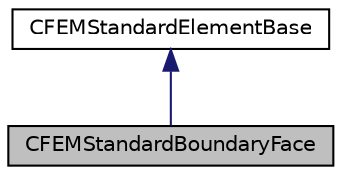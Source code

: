 digraph "CFEMStandardBoundaryFace"
{
 // LATEX_PDF_SIZE
  edge [fontname="Helvetica",fontsize="10",labelfontname="Helvetica",labelfontsize="10"];
  node [fontname="Helvetica",fontsize="10",shape=record];
  Node1 [label="CFEMStandardBoundaryFace",height=0.2,width=0.4,color="black", fillcolor="grey75", style="filled", fontcolor="black",tooltip="Class to define a FEM standard boundary face."];
  Node2 -> Node1 [dir="back",color="midnightblue",fontsize="10",style="solid",fontname="Helvetica"];
  Node2 [label="CFEMStandardElementBase",height=0.2,width=0.4,color="black", fillcolor="white", style="filled",URL="$classCFEMStandardElementBase.html",tooltip="Base class for a FEM standard element."];
}
